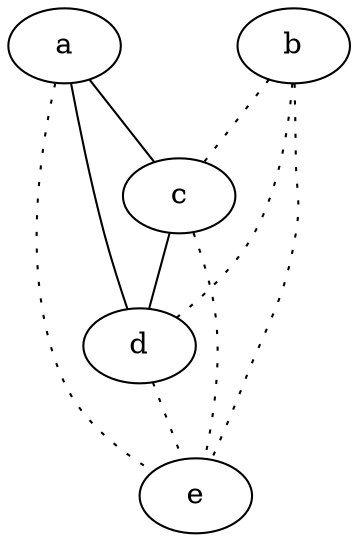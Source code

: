 graph {
a -- c;
a -- d;
a -- e [style=dotted];
b -- c [style=dotted];
b -- d [style=dotted];
b -- e [style=dotted];
c -- d;
c -- e [style=dotted];
d -- e [style=dotted];
}
